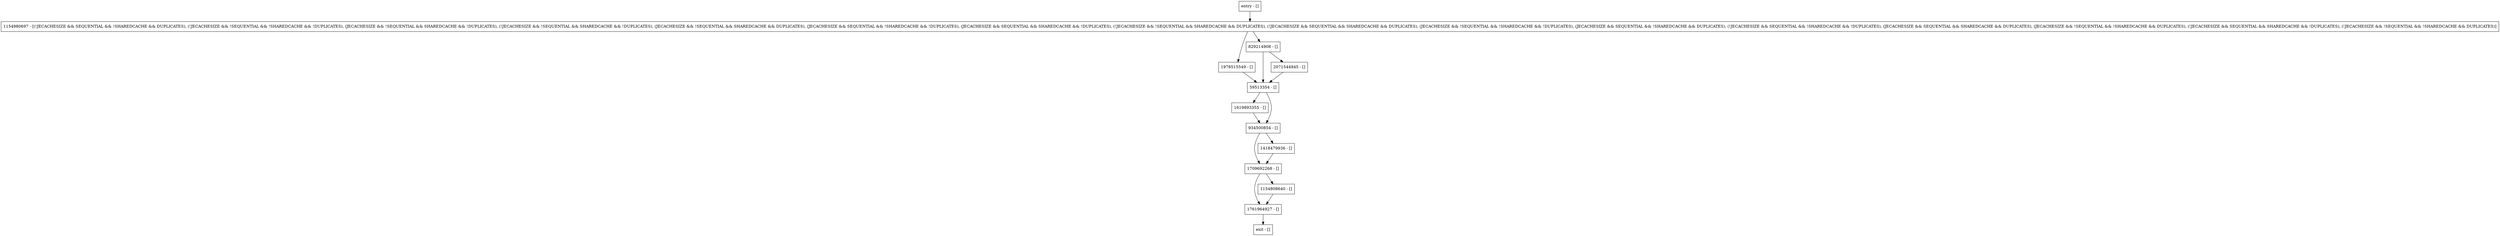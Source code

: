 digraph writeToLog {
node [shape=record];
1761964927 [label="1761964927 - []"];
59513354 [label="59513354 - []"];
1154808640 [label="1154808640 - []"];
1709692268 [label="1709692268 - []"];
1619893355 [label="1619893355 - []"];
1978515549 [label="1978515549 - []"];
entry [label="entry - []"];
exit [label="exit - []"];
934500854 [label="934500854 - []"];
1154980697 [label="1154980697 - [(!JECACHESIZE && SEQUENTIAL && !SHAREDCACHE && DUPLICATES), (!JECACHESIZE && !SEQUENTIAL && !SHAREDCACHE && !DUPLICATES), (JECACHESIZE && !SEQUENTIAL && SHAREDCACHE && !DUPLICATES), (!JECACHESIZE && !SEQUENTIAL && SHAREDCACHE && !DUPLICATES), (JECACHESIZE && !SEQUENTIAL && SHAREDCACHE && DUPLICATES), (JECACHESIZE && SEQUENTIAL && !SHAREDCACHE && !DUPLICATES), (JECACHESIZE && SEQUENTIAL && SHAREDCACHE && !DUPLICATES), (!JECACHESIZE && !SEQUENTIAL && SHAREDCACHE && DUPLICATES), (!JECACHESIZE && SEQUENTIAL && SHAREDCACHE && DUPLICATES), (JECACHESIZE && !SEQUENTIAL && !SHAREDCACHE && !DUPLICATES), (JECACHESIZE && SEQUENTIAL && !SHAREDCACHE && DUPLICATES), (!JECACHESIZE && SEQUENTIAL && !SHAREDCACHE && !DUPLICATES), (JECACHESIZE && SEQUENTIAL && SHAREDCACHE && DUPLICATES), (JECACHESIZE && !SEQUENTIAL && !SHAREDCACHE && DUPLICATES), (!JECACHESIZE && SEQUENTIAL && SHAREDCACHE && !DUPLICATES), (!JECACHESIZE && !SEQUENTIAL && !SHAREDCACHE && DUPLICATES)]"];
829214908 [label="829214908 - []"];
2071544945 [label="2071544945 - []"];
1418479936 [label="1418479936 - []"];
entry;
exit;
1761964927 -> exit;
59513354 -> 934500854;
59513354 -> 1619893355;
1154808640 -> 1761964927;
1709692268 -> 1761964927;
1709692268 -> 1154808640;
1619893355 -> 934500854;
1978515549 -> 59513354;
entry -> 1154980697;
934500854 -> 1418479936;
934500854 -> 1709692268;
1154980697 -> 829214908;
1154980697 -> 1978515549;
829214908 -> 59513354;
829214908 -> 2071544945;
2071544945 -> 59513354;
1418479936 -> 1709692268;
}
